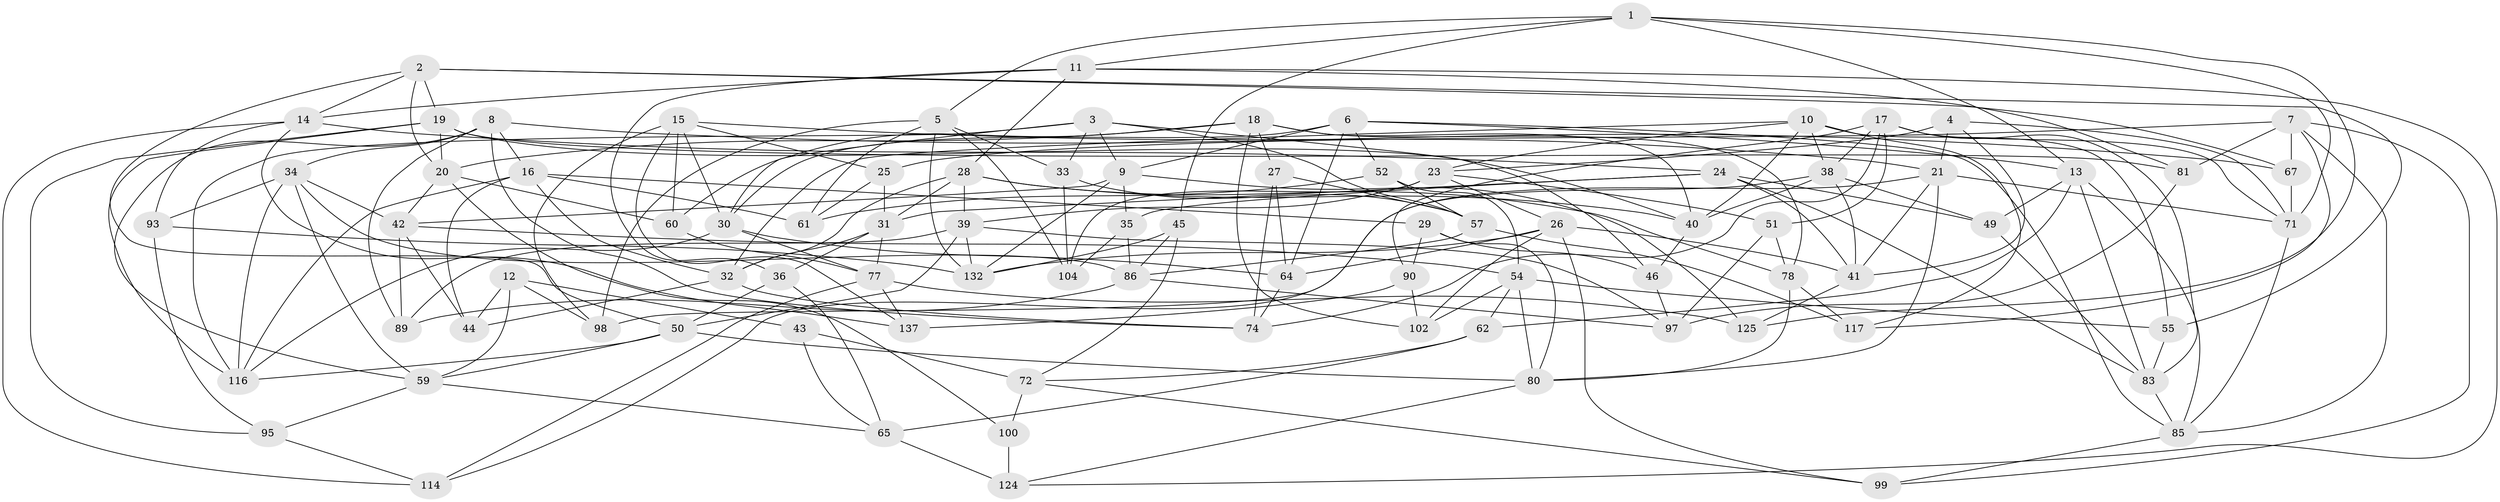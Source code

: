 // original degree distribution, {4: 1.0}
// Generated by graph-tools (version 1.1) at 2025/42/03/06/25 10:42:17]
// undirected, 85 vertices, 216 edges
graph export_dot {
graph [start="1"]
  node [color=gray90,style=filled];
  1 [super="+58"];
  2 [super="+96"];
  3 [super="+107"];
  4;
  5 [super="+108"];
  6 [super="+103"];
  7 [super="+79"];
  8 [super="+47"];
  9 [super="+22"];
  10 [super="+73"];
  11 [super="+88"];
  12;
  13 [super="+91"];
  14 [super="+94"];
  15 [super="+129"];
  16 [super="+135"];
  17 [super="+48"];
  18 [super="+37"];
  19 [super="+56"];
  20 [super="+122"];
  21 [super="+128"];
  23 [super="+53"];
  24 [super="+69"];
  25;
  26 [super="+70"];
  27;
  28 [super="+75"];
  29;
  30 [super="+127"];
  31 [super="+121"];
  32 [super="+63"];
  33;
  34 [super="+92"];
  35;
  36;
  38 [super="+126"];
  39 [super="+66"];
  40 [super="+82"];
  41 [super="+133"];
  42 [super="+113"];
  43;
  44;
  45;
  46;
  49;
  50 [super="+84"];
  51 [super="+68"];
  52;
  54 [super="+115"];
  55;
  57 [super="+87"];
  59 [super="+120"];
  60;
  61;
  62;
  64 [super="+76"];
  65 [super="+112"];
  67;
  71 [super="+101"];
  72 [super="+110"];
  74 [super="+123"];
  77 [super="+105"];
  78 [super="+111"];
  80 [super="+106"];
  81;
  83 [super="+109"];
  85 [super="+119"];
  86 [super="+130"];
  89;
  90;
  93;
  95;
  97 [super="+134"];
  98;
  99;
  100;
  102;
  104;
  114;
  116 [super="+118"];
  117;
  124 [super="+131"];
  125;
  132 [super="+136"];
  137;
  1 -- 125;
  1 -- 45;
  1 -- 13;
  1 -- 11;
  1 -- 71;
  1 -- 5;
  2 -- 67;
  2 -- 55;
  2 -- 20;
  2 -- 19;
  2 -- 50;
  2 -- 14;
  3 -- 116;
  3 -- 33;
  3 -- 9;
  3 -- 46;
  3 -- 30;
  3 -- 57;
  4 -- 71;
  4 -- 21;
  4 -- 23;
  4 -- 41;
  5 -- 98;
  5 -- 33;
  5 -- 132;
  5 -- 104;
  5 -- 61;
  6 -- 30;
  6 -- 13;
  6 -- 64;
  6 -- 9;
  6 -- 52;
  6 -- 85;
  7 -- 117;
  7 -- 67;
  7 -- 81;
  7 -- 25;
  7 -- 99;
  7 -- 85;
  8 -- 67;
  8 -- 89;
  8 -- 74;
  8 -- 16;
  8 -- 34;
  8 -- 59;
  9 -- 35;
  9 -- 125;
  9 -- 132;
  9 -- 42;
  10 -- 117;
  10 -- 32;
  10 -- 23;
  10 -- 40;
  10 -- 38;
  10 -- 55;
  11 -- 14;
  11 -- 36;
  11 -- 81;
  11 -- 124;
  11 -- 28;
  12 -- 59;
  12 -- 43;
  12 -- 44;
  12 -- 98;
  13 -- 83;
  13 -- 49;
  13 -- 85;
  13 -- 62;
  14 -- 93;
  14 -- 24;
  14 -- 137;
  14 -- 114;
  15 -- 137;
  15 -- 25;
  15 -- 98;
  15 -- 60;
  15 -- 30;
  15 -- 21;
  16 -- 29;
  16 -- 44;
  16 -- 32;
  16 -- 116;
  16 -- 61;
  17 -- 74;
  17 -- 51;
  17 -- 38;
  17 -- 90;
  17 -- 83;
  17 -- 71;
  18 -- 20;
  18 -- 60;
  18 -- 40;
  18 -- 102;
  18 -- 27;
  18 -- 78;
  19 -- 40;
  19 -- 81;
  19 -- 20;
  19 -- 95;
  19 -- 116;
  20 -- 60;
  20 -- 42;
  20 -- 100;
  21 -- 80;
  21 -- 41;
  21 -- 98;
  21 -- 71;
  23 -- 104;
  23 -- 39;
  23 -- 51;
  23 -- 26;
  24 -- 49;
  24 -- 31;
  24 -- 41;
  24 -- 35;
  24 -- 83;
  25 -- 31;
  25 -- 61;
  26 -- 102;
  26 -- 99;
  26 -- 132;
  26 -- 41;
  26 -- 64;
  27 -- 74;
  27 -- 57;
  27 -- 64;
  28 -- 39;
  28 -- 31;
  28 -- 40;
  28 -- 32;
  28 -- 78;
  29 -- 80;
  29 -- 90;
  29 -- 46;
  30 -- 77;
  30 -- 116;
  30 -- 64;
  31 -- 32;
  31 -- 36;
  31 -- 77;
  32 -- 74;
  32 -- 44;
  33 -- 104;
  33 -- 57;
  34 -- 116;
  34 -- 93;
  34 -- 86;
  34 -- 42;
  34 -- 59;
  35 -- 104;
  35 -- 86;
  36 -- 50;
  36 -- 65;
  38 -- 49;
  38 -- 114;
  38 -- 40;
  38 -- 41;
  39 -- 132;
  39 -- 97;
  39 -- 89;
  39 -- 50;
  40 -- 46;
  41 -- 125;
  42 -- 44;
  42 -- 89;
  42 -- 54;
  43 -- 72 [weight=2];
  43 -- 65;
  45 -- 72;
  45 -- 86;
  45 -- 132;
  46 -- 97;
  49 -- 83;
  50 -- 59;
  50 -- 80;
  50 -- 116;
  51 -- 78 [weight=2];
  51 -- 97 [weight=2];
  52 -- 54;
  52 -- 57;
  52 -- 61;
  54 -- 102;
  54 -- 62;
  54 -- 55;
  54 -- 80;
  55 -- 83;
  57 -- 86;
  57 -- 117;
  59 -- 95;
  59 -- 65;
  60 -- 77;
  62 -- 72;
  62 -- 65;
  64 -- 74 [weight=2];
  65 -- 124 [weight=2];
  67 -- 71;
  71 -- 85;
  72 -- 100;
  72 -- 99;
  77 -- 125;
  77 -- 114;
  77 -- 137;
  78 -- 80;
  78 -- 117;
  80 -- 124;
  81 -- 97;
  83 -- 85;
  85 -- 99;
  86 -- 89;
  86 -- 97;
  90 -- 102;
  90 -- 137;
  93 -- 95;
  93 -- 132;
  95 -- 114;
  100 -- 124 [weight=2];
}
